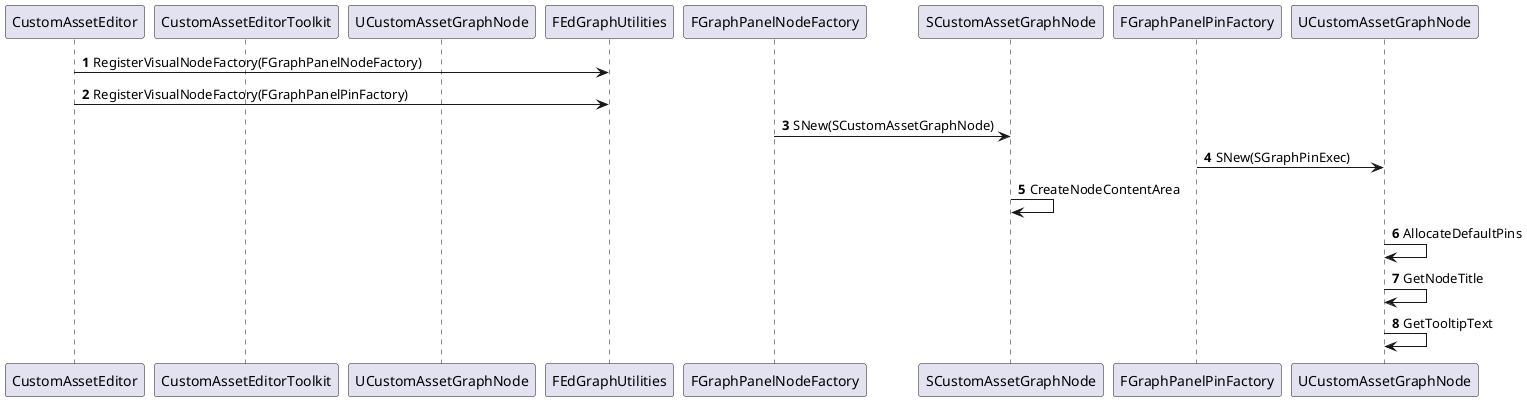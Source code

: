 @startuml
'https://plantuml.com/sequence-diagram

autonumber

participant CustomAssetEditor as EditorModule

participant CustomAssetEditorToolkit as Toolkit
participant UCustomAssetGraphNode as GraphNode


EditorModule -> FEdGraphUtilities: RegisterVisualNodeFactory(FGraphPanelNodeFactory)
EditorModule -> FEdGraphUtilities: RegisterVisualNodeFactory(FGraphPanelPinFactory)

FGraphPanelNodeFactory -> SCustomAssetGraphNode: SNew(SCustomAssetGraphNode)
FGraphPanelPinFactory -> UCustomAssetGraphNode: SNew(SGraphPinExec)
SCustomAssetGraphNode -> SCustomAssetGraphNode: CreateNodeContentArea
UCustomAssetGraphNode -> UCustomAssetGraphNode: AllocateDefaultPins
UCustomAssetGraphNode -> UCustomAssetGraphNode: GetNodeTitle
UCustomAssetGraphNode -> UCustomAssetGraphNode: GetTooltipText



@enduml